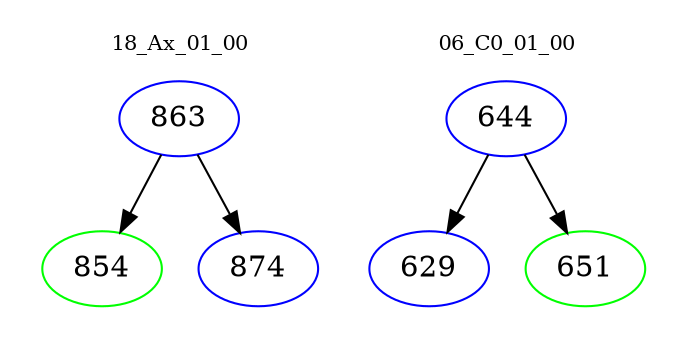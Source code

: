 digraph{
subgraph cluster_0 {
color = white
label = "18_Ax_01_00";
fontsize=10;
T0_863 [label="863", color="blue"]
T0_863 -> T0_854 [color="black"]
T0_854 [label="854", color="green"]
T0_863 -> T0_874 [color="black"]
T0_874 [label="874", color="blue"]
}
subgraph cluster_1 {
color = white
label = "06_C0_01_00";
fontsize=10;
T1_644 [label="644", color="blue"]
T1_644 -> T1_629 [color="black"]
T1_629 [label="629", color="blue"]
T1_644 -> T1_651 [color="black"]
T1_651 [label="651", color="green"]
}
}
